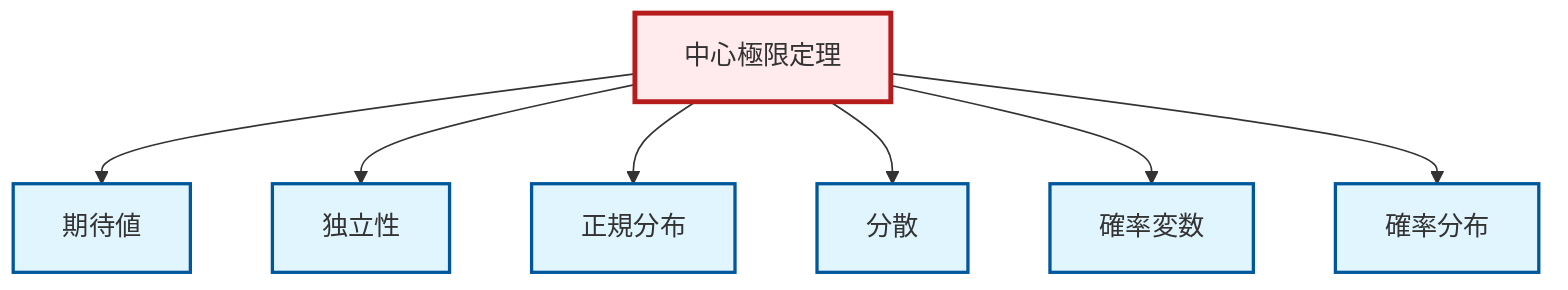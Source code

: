 graph TD
    classDef definition fill:#e1f5fe,stroke:#01579b,stroke-width:2px
    classDef theorem fill:#f3e5f5,stroke:#4a148c,stroke-width:2px
    classDef axiom fill:#fff3e0,stroke:#e65100,stroke-width:2px
    classDef example fill:#e8f5e9,stroke:#1b5e20,stroke-width:2px
    classDef current fill:#ffebee,stroke:#b71c1c,stroke-width:3px
    def-variance["分散"]:::definition
    def-random-variable["確率変数"]:::definition
    thm-central-limit["中心極限定理"]:::theorem
    def-probability-distribution["確率分布"]:::definition
    def-normal-distribution["正規分布"]:::definition
    def-independence["独立性"]:::definition
    def-expectation["期待値"]:::definition
    thm-central-limit --> def-expectation
    thm-central-limit --> def-independence
    thm-central-limit --> def-normal-distribution
    thm-central-limit --> def-variance
    thm-central-limit --> def-random-variable
    thm-central-limit --> def-probability-distribution
    class thm-central-limit current